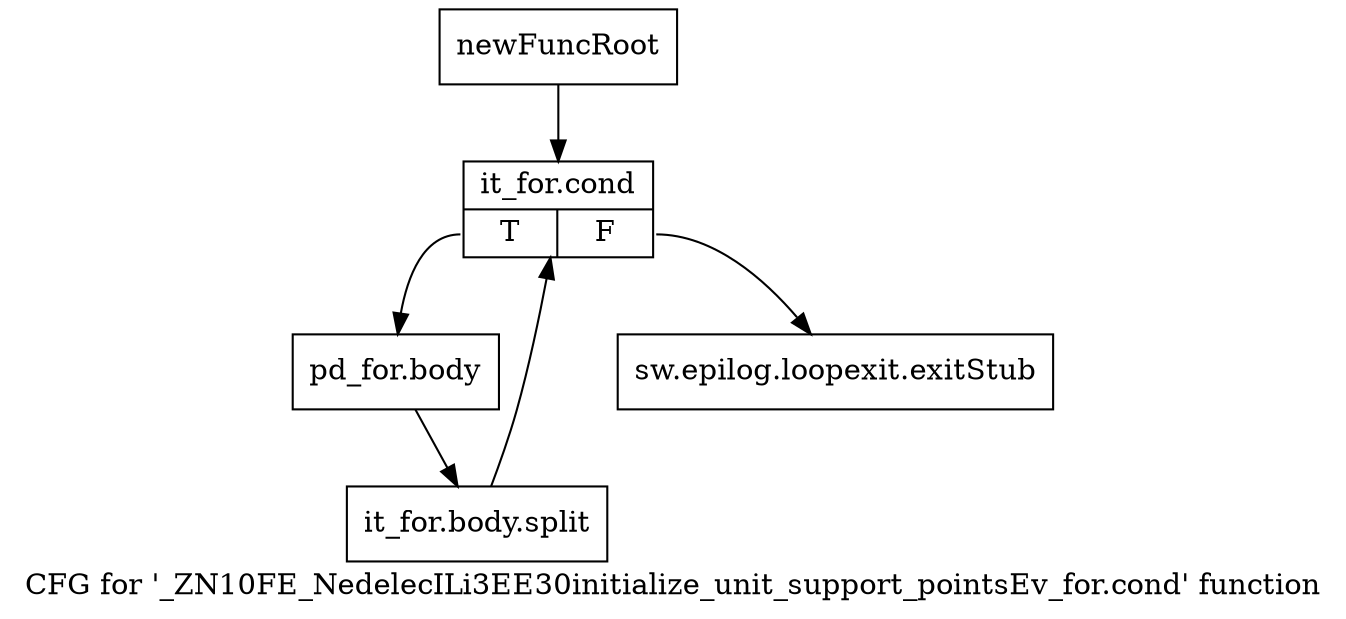 digraph "CFG for '_ZN10FE_NedelecILi3EE30initialize_unit_support_pointsEv_for.cond' function" {
	label="CFG for '_ZN10FE_NedelecILi3EE30initialize_unit_support_pointsEv_for.cond' function";

	Node0x90cc300 [shape=record,label="{newFuncRoot}"];
	Node0x90cc300 -> Node0x90cc3a0;
	Node0x90cc350 [shape=record,label="{sw.epilog.loopexit.exitStub}"];
	Node0x90cc3a0 [shape=record,label="{it_for.cond|{<s0>T|<s1>F}}"];
	Node0x90cc3a0:s0 -> Node0x90cc3f0;
	Node0x90cc3a0:s1 -> Node0x90cc350;
	Node0x90cc3f0 [shape=record,label="{pd_for.body}"];
	Node0x90cc3f0 -> Node0xc5e1f70;
	Node0xc5e1f70 [shape=record,label="{it_for.body.split}"];
	Node0xc5e1f70 -> Node0x90cc3a0;
}
